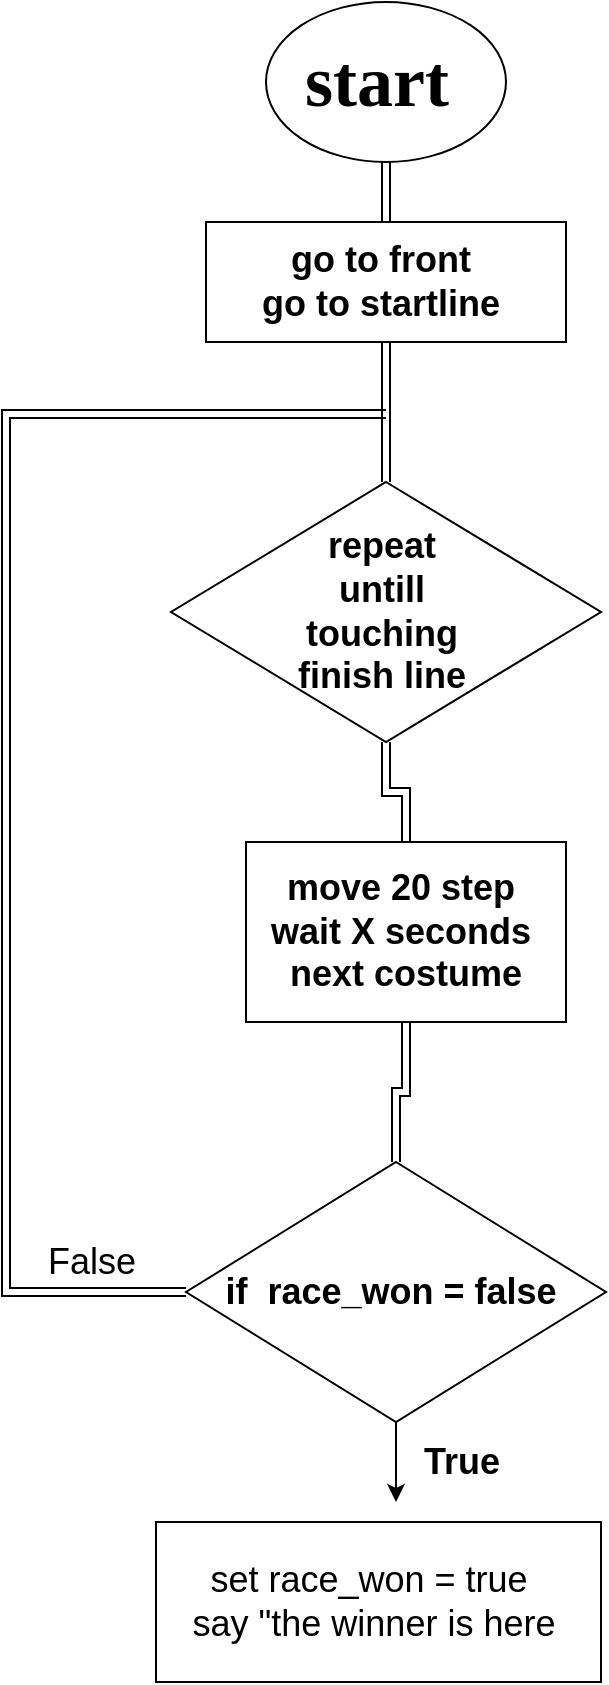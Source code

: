 <mxfile>
    <diagram id="0QYaf52At070IFkyFlrp" name="Page-1">
        <mxGraphModel dx="1671" dy="939" grid="1" gridSize="10" guides="1" tooltips="1" connect="1" arrows="1" fold="1" page="1" pageScale="1" pageWidth="850" pageHeight="1100" math="0" shadow="0">
            <root>
                <mxCell id="0"/>
                <mxCell id="1" parent="0"/>
                <mxCell id="403" style="edgeStyle=orthogonalEdgeStyle;shape=link;rounded=0;orthogonalLoop=1;jettySize=auto;html=1;entryX=0.5;entryY=0;entryDx=0;entryDy=0;" edge="1" parent="1" source="2" target="6">
                    <mxGeometry relative="1" as="geometry">
                        <mxPoint x="390" y="190" as="targetPoint"/>
                        <Array as="points"/>
                    </mxGeometry>
                </mxCell>
                <mxCell id="2" value="&lt;font style=&quot;font-size: 36px&quot; face=&quot;Times New Roman&quot;&gt;&lt;b&gt;start&amp;nbsp;&lt;/b&gt;&lt;/font&gt;" style="ellipse;whiteSpace=wrap;html=1;align=center;" vertex="1" parent="1">
                    <mxGeometry x="330" y="90" width="120" height="80" as="geometry"/>
                </mxCell>
                <mxCell id="401" value="" style="edgeStyle=orthogonalEdgeStyle;shape=link;rounded=0;orthogonalLoop=1;jettySize=auto;html=1;" edge="1" parent="1" source="4" target="7">
                    <mxGeometry relative="1" as="geometry"/>
                </mxCell>
                <mxCell id="4" value="&lt;font style=&quot;font-size: 18px&quot;&gt;&lt;b&gt;repeat&amp;nbsp;&lt;br&gt;untill&amp;nbsp;&lt;br&gt;touching&amp;nbsp;&lt;br&gt;finish line&amp;nbsp;&lt;/b&gt;&lt;/font&gt;" style="rhombus;whiteSpace=wrap;html=1;" vertex="1" parent="1">
                    <mxGeometry x="282.5" y="330" width="215" height="130" as="geometry"/>
                </mxCell>
                <mxCell id="402" style="edgeStyle=orthogonalEdgeStyle;shape=link;rounded=0;orthogonalLoop=1;jettySize=auto;html=1;entryX=0.5;entryY=0;entryDx=0;entryDy=0;" edge="1" parent="1" source="6" target="4">
                    <mxGeometry relative="1" as="geometry"/>
                </mxCell>
                <mxCell id="6" value="&lt;font style=&quot;font-size: 18px&quot;&gt;&lt;b&gt;&lt;font&gt;go to front&amp;nbsp;&lt;br&gt;&lt;/font&gt;&lt;font&gt;go to startline&amp;nbsp;&lt;/font&gt;&lt;/b&gt;&lt;/font&gt;" style="rounded=0;whiteSpace=wrap;html=1;" vertex="1" parent="1">
                    <mxGeometry x="300" y="200" width="180" height="60" as="geometry"/>
                </mxCell>
                <mxCell id="19" style="edgeStyle=orthogonalEdgeStyle;shape=link;rounded=0;orthogonalLoop=1;jettySize=auto;html=1;entryX=0.5;entryY=0;entryDx=0;entryDy=0;" edge="1" parent="1" source="7" target="9">
                    <mxGeometry relative="1" as="geometry"/>
                </mxCell>
                <mxCell id="7" value="&lt;font style=&quot;font-size: 18px&quot;&gt;&lt;b&gt;move 20 step&amp;nbsp;&lt;br&gt;wait X seconds&amp;nbsp;&lt;br&gt;next costume&lt;/b&gt;&lt;/font&gt;" style="rounded=0;whiteSpace=wrap;html=1;" vertex="1" parent="1">
                    <mxGeometry x="320" y="510" width="160" height="90" as="geometry"/>
                </mxCell>
                <mxCell id="8" value="&lt;font style=&quot;font-size: 18px&quot;&gt;set race_won = true&amp;nbsp;&amp;nbsp;&lt;br&gt;say &quot;the winner is here&amp;nbsp;&lt;/font&gt;" style="rounded=0;whiteSpace=wrap;html=1;" vertex="1" parent="1">
                    <mxGeometry x="275" y="850" width="222.5" height="80" as="geometry"/>
                </mxCell>
                <mxCell id="404" style="edgeStyle=orthogonalEdgeStyle;shape=link;rounded=0;orthogonalLoop=1;jettySize=auto;html=1;" edge="1" parent="1" source="9">
                    <mxGeometry relative="1" as="geometry">
                        <mxPoint x="390" y="296" as="targetPoint"/>
                        <Array as="points">
                            <mxPoint x="200" y="735"/>
                            <mxPoint x="200" y="296"/>
                        </Array>
                    </mxGeometry>
                </mxCell>
                <mxCell id="407" style="edgeStyle=orthogonalEdgeStyle;rounded=0;orthogonalLoop=1;jettySize=auto;html=1;" edge="1" parent="1" source="9">
                    <mxGeometry relative="1" as="geometry">
                        <mxPoint x="395" y="840" as="targetPoint"/>
                    </mxGeometry>
                </mxCell>
                <mxCell id="9" value="&lt;font style=&quot;font-size: 18px&quot;&gt;&lt;b&gt;if&amp;nbsp; race_won = false&amp;nbsp;&lt;/b&gt;&lt;/font&gt;" style="rhombus;whiteSpace=wrap;html=1;" vertex="1" parent="1">
                    <mxGeometry x="290" y="670" width="210" height="130" as="geometry"/>
                </mxCell>
                <mxCell id="12" value="&lt;font style=&quot;font-size: 18px&quot;&gt;&lt;b&gt;True&amp;nbsp;&lt;/b&gt;&lt;/font&gt;" style="text;html=1;resizable=0;autosize=1;align=center;verticalAlign=middle;points=[];fillColor=none;strokeColor=none;rounded=0;" vertex="1" parent="1">
                    <mxGeometry x="400" y="810" width="60" height="20" as="geometry"/>
                </mxCell>
                <mxCell id="405" value="&lt;font style=&quot;font-size: 18px&quot;&gt;False&amp;nbsp;&lt;/font&gt;" style="text;html=1;resizable=0;autosize=1;align=center;verticalAlign=middle;points=[];fillColor=none;strokeColor=none;rounded=0;" vertex="1" parent="1">
                    <mxGeometry x="215" y="710" width="60" height="20" as="geometry"/>
                </mxCell>
            </root>
        </mxGraphModel>
    </diagram>
</mxfile>